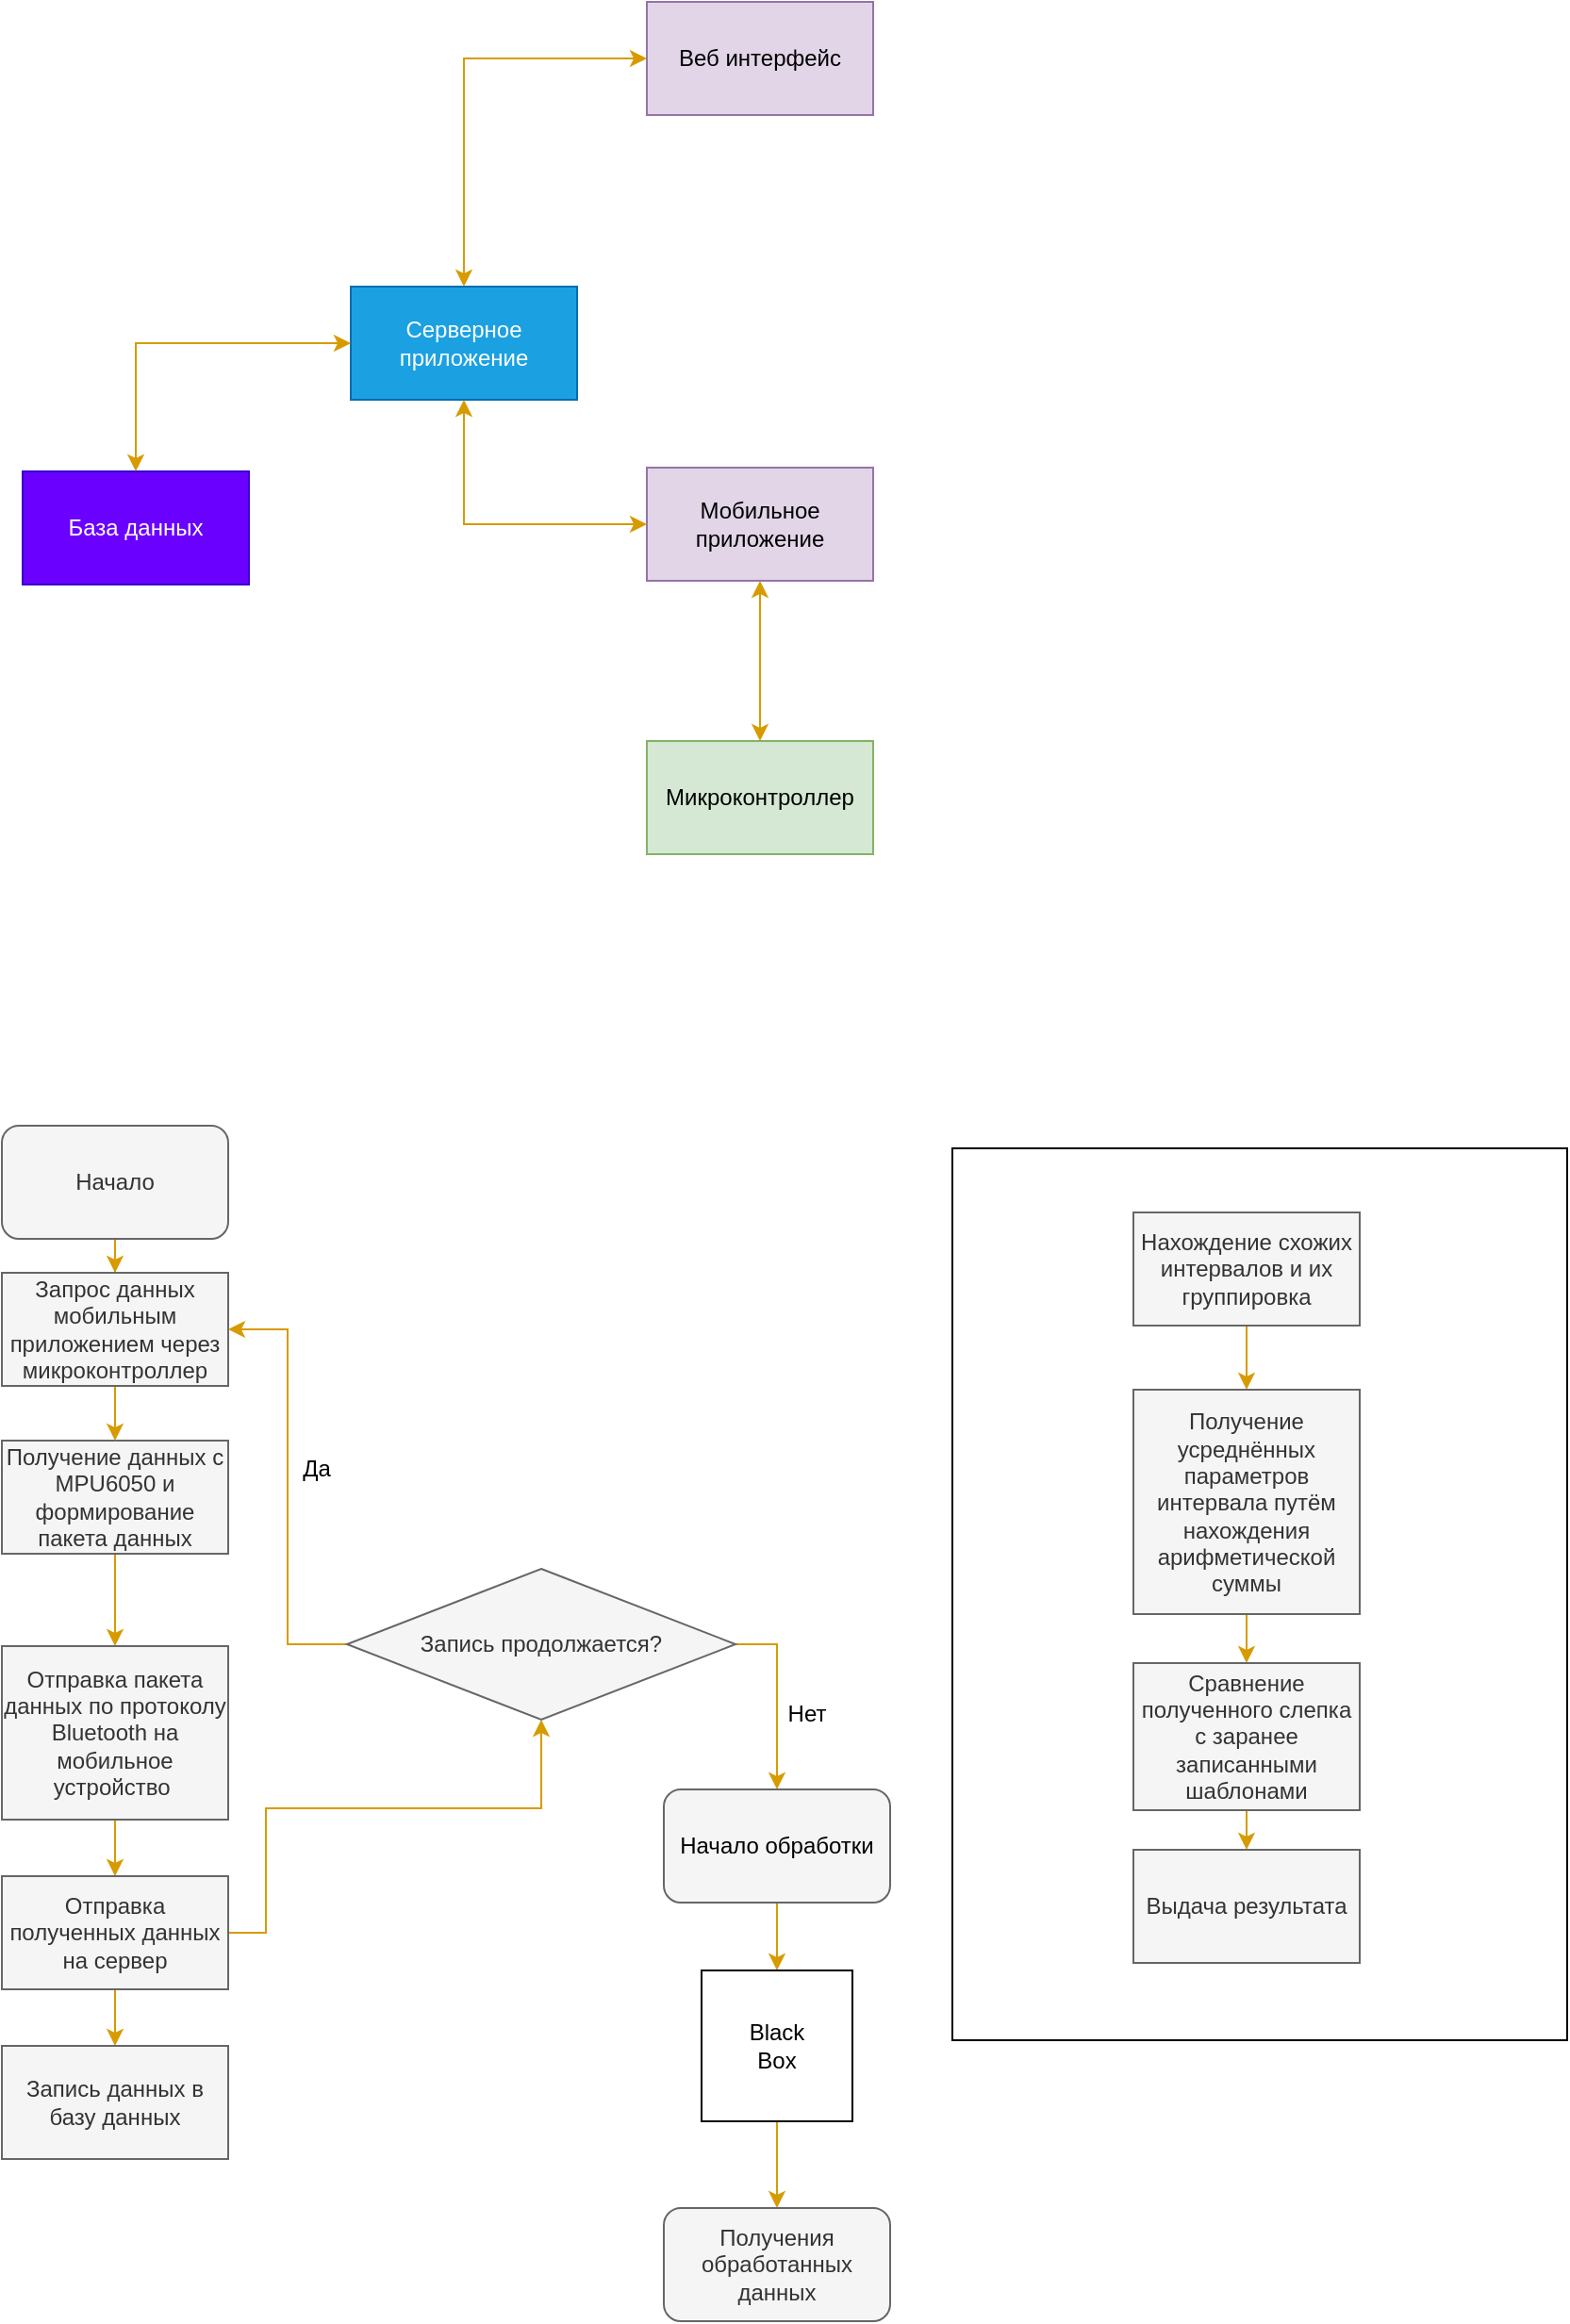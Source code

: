 <mxfile version="21.3.7" type="github">
  <diagram name="Страница 1" id="ufSTGprs4LsOGQLuZF8g">
    <mxGraphModel dx="1247" dy="689" grid="0" gridSize="10" guides="1" tooltips="1" connect="1" arrows="1" fold="1" page="1" pageScale="1" pageWidth="827" pageHeight="1169" background="#ffffff" math="0" shadow="0">
      <root>
        <mxCell id="0" />
        <mxCell id="1" parent="0" />
        <mxCell id="TqyM-eb_YKYfIrLDZzXM-1" value="База данных" style="rounded=0;whiteSpace=wrap;html=1;fillColor=#6a00ff;fontColor=#ffffff;strokeColor=#3700CC;" parent="1" vertex="1">
          <mxGeometry x="142" y="352" width="120" height="60" as="geometry" />
        </mxCell>
        <mxCell id="TqyM-eb_YKYfIrLDZzXM-2" value="Серверное приложение" style="rounded=0;whiteSpace=wrap;html=1;fillColor=#1ba1e2;fontColor=#ffffff;strokeColor=#006EAF;" parent="1" vertex="1">
          <mxGeometry x="316" y="254" width="120" height="60" as="geometry" />
        </mxCell>
        <mxCell id="TqyM-eb_YKYfIrLDZzXM-4" value="" style="endArrow=classic;startArrow=classic;html=1;rounded=0;entryX=0;entryY=0.5;entryDx=0;entryDy=0;exitX=0.5;exitY=0;exitDx=0;exitDy=0;fillColor=#ffe6cc;strokeColor=#d79b00;" parent="1" source="TqyM-eb_YKYfIrLDZzXM-1" target="TqyM-eb_YKYfIrLDZzXM-2" edge="1">
          <mxGeometry width="50" height="50" relative="1" as="geometry">
            <mxPoint x="148" y="304" as="sourcePoint" />
            <mxPoint x="198" y="254" as="targetPoint" />
            <Array as="points">
              <mxPoint x="202" y="284" />
            </Array>
          </mxGeometry>
        </mxCell>
        <mxCell id="TqyM-eb_YKYfIrLDZzXM-5" value="&lt;font color=&quot;#000000&quot;&gt;Веб интерфейс&lt;/font&gt;" style="rounded=0;whiteSpace=wrap;html=1;fillColor=#e1d5e7;strokeColor=#9673a6;" parent="1" vertex="1">
          <mxGeometry x="473" y="103" width="120" height="60" as="geometry" />
        </mxCell>
        <mxCell id="TqyM-eb_YKYfIrLDZzXM-6" value="&lt;font color=&quot;#000000&quot;&gt;Мобильное приложение&lt;/font&gt;" style="rounded=0;whiteSpace=wrap;html=1;fillColor=#e1d5e7;strokeColor=#9673a6;" parent="1" vertex="1">
          <mxGeometry x="473" y="350" width="120" height="60" as="geometry" />
        </mxCell>
        <mxCell id="TqyM-eb_YKYfIrLDZzXM-7" value="" style="endArrow=classic;startArrow=classic;html=1;rounded=0;entryX=0;entryY=0.5;entryDx=0;entryDy=0;exitX=0.5;exitY=0;exitDx=0;exitDy=0;fillColor=#ffe6cc;strokeColor=#d79b00;" parent="1" source="TqyM-eb_YKYfIrLDZzXM-2" target="TqyM-eb_YKYfIrLDZzXM-5" edge="1">
          <mxGeometry width="50" height="50" relative="1" as="geometry">
            <mxPoint x="291" y="154" as="sourcePoint" />
            <mxPoint x="405" y="86" as="targetPoint" />
            <Array as="points">
              <mxPoint x="376" y="133" />
            </Array>
          </mxGeometry>
        </mxCell>
        <mxCell id="TqyM-eb_YKYfIrLDZzXM-8" value="" style="endArrow=classic;startArrow=classic;html=1;rounded=0;entryX=0;entryY=0.5;entryDx=0;entryDy=0;exitX=0.5;exitY=1;exitDx=0;exitDy=0;fillColor=#ffe6cc;strokeColor=#d79b00;" parent="1" source="TqyM-eb_YKYfIrLDZzXM-2" target="TqyM-eb_YKYfIrLDZzXM-6" edge="1">
          <mxGeometry width="50" height="50" relative="1" as="geometry">
            <mxPoint x="338" y="480" as="sourcePoint" />
            <mxPoint x="452" y="412" as="targetPoint" />
            <Array as="points">
              <mxPoint x="376" y="380" />
            </Array>
          </mxGeometry>
        </mxCell>
        <mxCell id="TqyM-eb_YKYfIrLDZzXM-9" value="&lt;font color=&quot;#000000&quot;&gt;Микроконтроллер&lt;/font&gt;" style="rounded=0;whiteSpace=wrap;html=1;fillColor=#d5e8d4;strokeColor=#82b366;" parent="1" vertex="1">
          <mxGeometry x="473" y="495" width="120" height="60" as="geometry" />
        </mxCell>
        <mxCell id="TqyM-eb_YKYfIrLDZzXM-10" value="" style="endArrow=classic;startArrow=classic;html=1;rounded=0;entryX=0.5;entryY=0;entryDx=0;entryDy=0;exitX=0.5;exitY=1;exitDx=0;exitDy=0;fillColor=#ffe6cc;strokeColor=#d79b00;" parent="1" source="TqyM-eb_YKYfIrLDZzXM-6" target="TqyM-eb_YKYfIrLDZzXM-9" edge="1">
          <mxGeometry width="50" height="50" relative="1" as="geometry">
            <mxPoint x="352" y="412" as="sourcePoint" />
            <mxPoint x="449" y="478" as="targetPoint" />
            <Array as="points" />
          </mxGeometry>
        </mxCell>
        <mxCell id="neSAhUED0i6eufJRZgeh-4" style="edgeStyle=orthogonalEdgeStyle;rounded=0;orthogonalLoop=1;jettySize=auto;html=1;entryX=0.5;entryY=0;entryDx=0;entryDy=0;fillColor=#ffe6cc;strokeColor=#d79b00;" edge="1" parent="1" source="neSAhUED0i6eufJRZgeh-1" target="neSAhUED0i6eufJRZgeh-10">
          <mxGeometry relative="1" as="geometry" />
        </mxCell>
        <mxCell id="neSAhUED0i6eufJRZgeh-1" value="Начало" style="rounded=1;whiteSpace=wrap;html=1;fillColor=#f5f5f5;fontColor=#333333;strokeColor=#666666;" vertex="1" parent="1">
          <mxGeometry x="131" y="699" width="120" height="60" as="geometry" />
        </mxCell>
        <mxCell id="neSAhUED0i6eufJRZgeh-5" style="edgeStyle=orthogonalEdgeStyle;rounded=0;orthogonalLoop=1;jettySize=auto;html=1;fillColor=#ffe6cc;strokeColor=#d79b00;" edge="1" parent="1" source="neSAhUED0i6eufJRZgeh-2" target="neSAhUED0i6eufJRZgeh-3">
          <mxGeometry relative="1" as="geometry" />
        </mxCell>
        <mxCell id="neSAhUED0i6eufJRZgeh-2" value="Получение данных с MPU6050 и формирование пакета данных" style="rounded=0;whiteSpace=wrap;html=1;fillColor=#f5f5f5;fontColor=#333333;strokeColor=#666666;" vertex="1" parent="1">
          <mxGeometry x="131" y="866" width="120" height="60" as="geometry" />
        </mxCell>
        <mxCell id="neSAhUED0i6eufJRZgeh-7" style="edgeStyle=orthogonalEdgeStyle;rounded=0;orthogonalLoop=1;jettySize=auto;html=1;entryX=0.5;entryY=0;entryDx=0;entryDy=0;fillColor=#ffe6cc;strokeColor=#d79b00;" edge="1" parent="1" source="neSAhUED0i6eufJRZgeh-3" target="neSAhUED0i6eufJRZgeh-6">
          <mxGeometry relative="1" as="geometry" />
        </mxCell>
        <mxCell id="neSAhUED0i6eufJRZgeh-3" value="Отправка пакета данных по протоколу Bluetooth на мобильное устройство&amp;nbsp;" style="rounded=0;whiteSpace=wrap;html=1;fillColor=#f5f5f5;fontColor=#333333;strokeColor=#666666;" vertex="1" parent="1">
          <mxGeometry x="131" y="975" width="120" height="92" as="geometry" />
        </mxCell>
        <mxCell id="neSAhUED0i6eufJRZgeh-9" style="edgeStyle=orthogonalEdgeStyle;rounded=0;orthogonalLoop=1;jettySize=auto;html=1;entryX=0.5;entryY=0;entryDx=0;entryDy=0;fillColor=#ffe6cc;strokeColor=#d79b00;" edge="1" parent="1" source="neSAhUED0i6eufJRZgeh-6" target="neSAhUED0i6eufJRZgeh-8">
          <mxGeometry relative="1" as="geometry" />
        </mxCell>
        <mxCell id="neSAhUED0i6eufJRZgeh-12" style="edgeStyle=orthogonalEdgeStyle;rounded=0;orthogonalLoop=1;jettySize=auto;html=1;entryX=0.5;entryY=1;entryDx=0;entryDy=0;fillColor=#ffe6cc;strokeColor=#d79b00;" edge="1" parent="1" source="neSAhUED0i6eufJRZgeh-6" target="neSAhUED0i6eufJRZgeh-13">
          <mxGeometry relative="1" as="geometry">
            <Array as="points">
              <mxPoint x="271" y="1127" />
              <mxPoint x="271" y="1061" />
              <mxPoint x="417" y="1061" />
            </Array>
          </mxGeometry>
        </mxCell>
        <mxCell id="neSAhUED0i6eufJRZgeh-6" value="Отправка полученных данных на сервер" style="rounded=0;whiteSpace=wrap;html=1;fillColor=#f5f5f5;fontColor=#333333;strokeColor=#666666;" vertex="1" parent="1">
          <mxGeometry x="131" y="1097" width="120" height="60" as="geometry" />
        </mxCell>
        <mxCell id="neSAhUED0i6eufJRZgeh-8" value="Запись данных в базу данных" style="rounded=0;whiteSpace=wrap;html=1;fillColor=#f5f5f5;fontColor=#333333;strokeColor=#666666;" vertex="1" parent="1">
          <mxGeometry x="131" y="1187" width="120" height="60" as="geometry" />
        </mxCell>
        <mxCell id="neSAhUED0i6eufJRZgeh-11" style="edgeStyle=orthogonalEdgeStyle;rounded=0;orthogonalLoop=1;jettySize=auto;html=1;entryX=0.5;entryY=0;entryDx=0;entryDy=0;fillColor=#ffe6cc;strokeColor=#d79b00;" edge="1" parent="1" source="neSAhUED0i6eufJRZgeh-10" target="neSAhUED0i6eufJRZgeh-2">
          <mxGeometry relative="1" as="geometry" />
        </mxCell>
        <mxCell id="neSAhUED0i6eufJRZgeh-10" value="Запрос данных мобильным приложением через микроконтроллер" style="rounded=0;whiteSpace=wrap;html=1;fillColor=#f5f5f5;fontColor=#333333;strokeColor=#666666;" vertex="1" parent="1">
          <mxGeometry x="131" y="777" width="120" height="60" as="geometry" />
        </mxCell>
        <mxCell id="neSAhUED0i6eufJRZgeh-14" style="edgeStyle=orthogonalEdgeStyle;rounded=0;orthogonalLoop=1;jettySize=auto;html=1;entryX=1;entryY=0.5;entryDx=0;entryDy=0;fillColor=#ffe6cc;strokeColor=#d79b00;" edge="1" parent="1" source="neSAhUED0i6eufJRZgeh-13" target="neSAhUED0i6eufJRZgeh-10">
          <mxGeometry relative="1" as="geometry" />
        </mxCell>
        <mxCell id="neSAhUED0i6eufJRZgeh-18" style="edgeStyle=orthogonalEdgeStyle;rounded=0;orthogonalLoop=1;jettySize=auto;html=1;fillColor=#ffe6cc;strokeColor=#d79b00;entryX=0.5;entryY=0;entryDx=0;entryDy=0;" edge="1" parent="1" source="neSAhUED0i6eufJRZgeh-13" target="neSAhUED0i6eufJRZgeh-17">
          <mxGeometry relative="1" as="geometry">
            <mxPoint x="516" y="1026" as="targetPoint" />
            <Array as="points">
              <mxPoint x="542" y="974" />
            </Array>
          </mxGeometry>
        </mxCell>
        <mxCell id="neSAhUED0i6eufJRZgeh-13" value="Запись продолжается?" style="rhombus;whiteSpace=wrap;html=1;fillColor=#f5f5f5;fontColor=#333333;strokeColor=#666666;" vertex="1" parent="1">
          <mxGeometry x="314" y="934" width="206" height="80" as="geometry" />
        </mxCell>
        <mxCell id="neSAhUED0i6eufJRZgeh-15" value="&lt;font color=&quot;#000000&quot;&gt;Нет&lt;/font&gt;" style="text;html=1;strokeColor=none;fillColor=none;align=center;verticalAlign=middle;whiteSpace=wrap;rounded=0;" vertex="1" parent="1">
          <mxGeometry x="528" y="996" width="60" height="30" as="geometry" />
        </mxCell>
        <mxCell id="neSAhUED0i6eufJRZgeh-16" value="&lt;font color=&quot;#000000&quot;&gt;Да&lt;/font&gt;" style="text;html=1;strokeColor=none;fillColor=none;align=center;verticalAlign=middle;whiteSpace=wrap;rounded=0;" vertex="1" parent="1">
          <mxGeometry x="268" y="866" width="60" height="30" as="geometry" />
        </mxCell>
        <mxCell id="neSAhUED0i6eufJRZgeh-19" style="edgeStyle=orthogonalEdgeStyle;rounded=0;orthogonalLoop=1;jettySize=auto;html=1;fillColor=#ffe6cc;strokeColor=#d79b00;" edge="1" parent="1" source="neSAhUED0i6eufJRZgeh-17" target="neSAhUED0i6eufJRZgeh-20">
          <mxGeometry relative="1" as="geometry">
            <mxPoint x="542" y="1187.5" as="targetPoint" />
          </mxGeometry>
        </mxCell>
        <mxCell id="neSAhUED0i6eufJRZgeh-17" value="&lt;font color=&quot;#000000&quot;&gt;Начало обработки&lt;/font&gt;" style="rounded=1;whiteSpace=wrap;html=1;fillColor=#f5f5f5;fontColor=#333333;strokeColor=#666666;" vertex="1" parent="1">
          <mxGeometry x="482" y="1051" width="120" height="60" as="geometry" />
        </mxCell>
        <mxCell id="neSAhUED0i6eufJRZgeh-21" style="edgeStyle=orthogonalEdgeStyle;rounded=0;orthogonalLoop=1;jettySize=auto;html=1;fillColor=#ffe6cc;strokeColor=#d79b00;entryX=0.5;entryY=0;entryDx=0;entryDy=0;" edge="1" parent="1" source="neSAhUED0i6eufJRZgeh-20" target="neSAhUED0i6eufJRZgeh-22">
          <mxGeometry relative="1" as="geometry">
            <mxPoint x="542.0" y="1265.455" as="targetPoint" />
          </mxGeometry>
        </mxCell>
        <mxCell id="neSAhUED0i6eufJRZgeh-20" value="Black&lt;br&gt;Box" style="whiteSpace=wrap;html=1;aspect=fixed;" vertex="1" parent="1">
          <mxGeometry x="502" y="1147" width="80" height="80" as="geometry" />
        </mxCell>
        <mxCell id="neSAhUED0i6eufJRZgeh-22" value="Получения обработанных данных" style="rounded=1;whiteSpace=wrap;html=1;fillColor=#f5f5f5;fontColor=#333333;strokeColor=#666666;" vertex="1" parent="1">
          <mxGeometry x="482" y="1273" width="120" height="60" as="geometry" />
        </mxCell>
        <mxCell id="neSAhUED0i6eufJRZgeh-25" value="" style="rounded=0;whiteSpace=wrap;html=1;" vertex="1" parent="1">
          <mxGeometry x="635" y="711" width="326" height="473" as="geometry" />
        </mxCell>
        <mxCell id="neSAhUED0i6eufJRZgeh-28" style="edgeStyle=orthogonalEdgeStyle;rounded=0;orthogonalLoop=1;jettySize=auto;html=1;entryX=0.5;entryY=0;entryDx=0;entryDy=0;fillColor=#ffe6cc;strokeColor=#d79b00;" edge="1" parent="1" source="neSAhUED0i6eufJRZgeh-26" target="neSAhUED0i6eufJRZgeh-27">
          <mxGeometry relative="1" as="geometry" />
        </mxCell>
        <mxCell id="neSAhUED0i6eufJRZgeh-26" value="Нахождение схожих интервалов и их группировка" style="rounded=0;whiteSpace=wrap;html=1;fillColor=#f5f5f5;fontColor=#333333;strokeColor=#666666;" vertex="1" parent="1">
          <mxGeometry x="731" y="745" width="120" height="60" as="geometry" />
        </mxCell>
        <mxCell id="neSAhUED0i6eufJRZgeh-30" style="edgeStyle=orthogonalEdgeStyle;rounded=0;orthogonalLoop=1;jettySize=auto;html=1;entryX=0.5;entryY=0;entryDx=0;entryDy=0;fillColor=#ffe6cc;strokeColor=#d79b00;" edge="1" parent="1" source="neSAhUED0i6eufJRZgeh-27" target="neSAhUED0i6eufJRZgeh-29">
          <mxGeometry relative="1" as="geometry" />
        </mxCell>
        <mxCell id="neSAhUED0i6eufJRZgeh-27" value="Получение усреднённых параметров интервала путём нахождения арифметической суммы" style="rounded=0;whiteSpace=wrap;html=1;fillColor=#f5f5f5;fontColor=#333333;strokeColor=#666666;" vertex="1" parent="1">
          <mxGeometry x="731" y="839" width="120" height="119" as="geometry" />
        </mxCell>
        <mxCell id="neSAhUED0i6eufJRZgeh-32" style="edgeStyle=orthogonalEdgeStyle;rounded=0;orthogonalLoop=1;jettySize=auto;html=1;entryX=0.5;entryY=0;entryDx=0;entryDy=0;fillColor=#ffe6cc;strokeColor=#d79b00;" edge="1" parent="1" source="neSAhUED0i6eufJRZgeh-29" target="neSAhUED0i6eufJRZgeh-31">
          <mxGeometry relative="1" as="geometry" />
        </mxCell>
        <mxCell id="neSAhUED0i6eufJRZgeh-29" value="Сравнение полученного слепка с заранее записанными шаблонами" style="rounded=0;whiteSpace=wrap;html=1;fillColor=#f5f5f5;fontColor=#333333;strokeColor=#666666;" vertex="1" parent="1">
          <mxGeometry x="731" y="984" width="120" height="78" as="geometry" />
        </mxCell>
        <mxCell id="neSAhUED0i6eufJRZgeh-31" value="Выдача результата" style="rounded=0;whiteSpace=wrap;html=1;fillColor=#f5f5f5;fontColor=#333333;strokeColor=#666666;" vertex="1" parent="1">
          <mxGeometry x="731" y="1083" width="120" height="60" as="geometry" />
        </mxCell>
      </root>
    </mxGraphModel>
  </diagram>
</mxfile>
